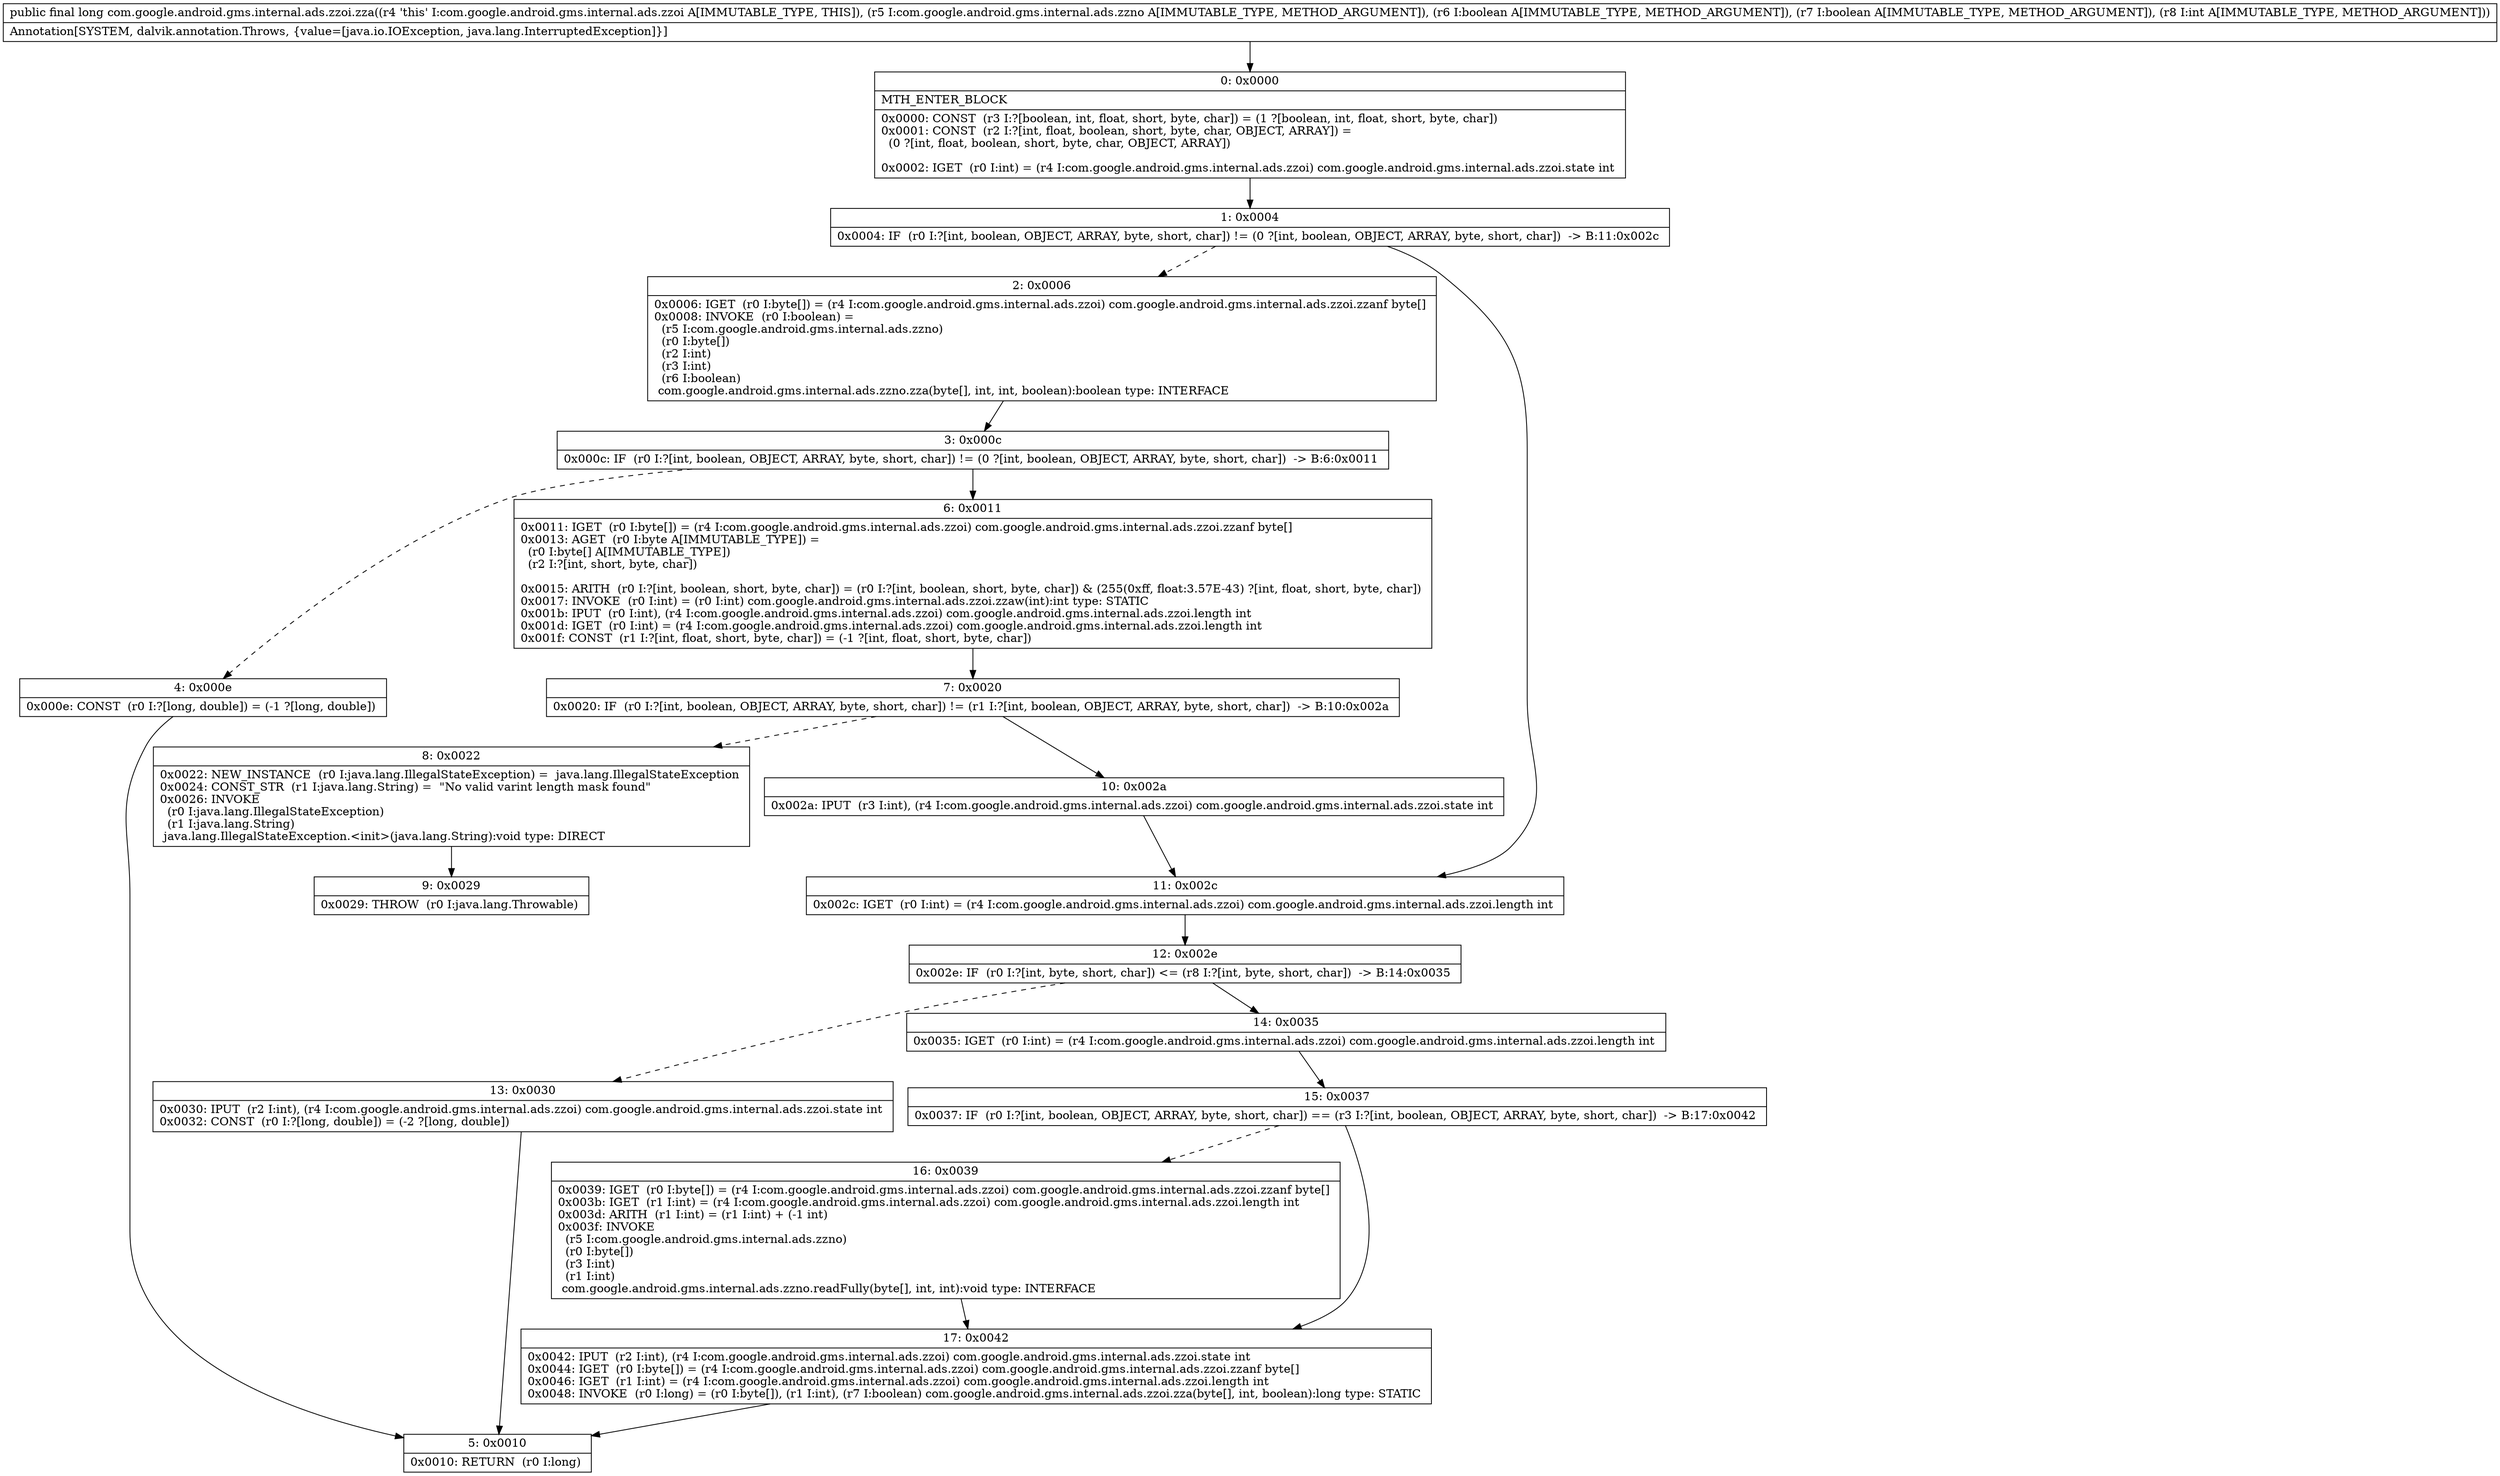 digraph "CFG forcom.google.android.gms.internal.ads.zzoi.zza(Lcom\/google\/android\/gms\/internal\/ads\/zzno;ZZI)J" {
Node_0 [shape=record,label="{0\:\ 0x0000|MTH_ENTER_BLOCK\l|0x0000: CONST  (r3 I:?[boolean, int, float, short, byte, char]) = (1 ?[boolean, int, float, short, byte, char]) \l0x0001: CONST  (r2 I:?[int, float, boolean, short, byte, char, OBJECT, ARRAY]) = \l  (0 ?[int, float, boolean, short, byte, char, OBJECT, ARRAY])\l \l0x0002: IGET  (r0 I:int) = (r4 I:com.google.android.gms.internal.ads.zzoi) com.google.android.gms.internal.ads.zzoi.state int \l}"];
Node_1 [shape=record,label="{1\:\ 0x0004|0x0004: IF  (r0 I:?[int, boolean, OBJECT, ARRAY, byte, short, char]) != (0 ?[int, boolean, OBJECT, ARRAY, byte, short, char])  \-\> B:11:0x002c \l}"];
Node_2 [shape=record,label="{2\:\ 0x0006|0x0006: IGET  (r0 I:byte[]) = (r4 I:com.google.android.gms.internal.ads.zzoi) com.google.android.gms.internal.ads.zzoi.zzanf byte[] \l0x0008: INVOKE  (r0 I:boolean) = \l  (r5 I:com.google.android.gms.internal.ads.zzno)\l  (r0 I:byte[])\l  (r2 I:int)\l  (r3 I:int)\l  (r6 I:boolean)\l com.google.android.gms.internal.ads.zzno.zza(byte[], int, int, boolean):boolean type: INTERFACE \l}"];
Node_3 [shape=record,label="{3\:\ 0x000c|0x000c: IF  (r0 I:?[int, boolean, OBJECT, ARRAY, byte, short, char]) != (0 ?[int, boolean, OBJECT, ARRAY, byte, short, char])  \-\> B:6:0x0011 \l}"];
Node_4 [shape=record,label="{4\:\ 0x000e|0x000e: CONST  (r0 I:?[long, double]) = (\-1 ?[long, double]) \l}"];
Node_5 [shape=record,label="{5\:\ 0x0010|0x0010: RETURN  (r0 I:long) \l}"];
Node_6 [shape=record,label="{6\:\ 0x0011|0x0011: IGET  (r0 I:byte[]) = (r4 I:com.google.android.gms.internal.ads.zzoi) com.google.android.gms.internal.ads.zzoi.zzanf byte[] \l0x0013: AGET  (r0 I:byte A[IMMUTABLE_TYPE]) = \l  (r0 I:byte[] A[IMMUTABLE_TYPE])\l  (r2 I:?[int, short, byte, char])\l \l0x0015: ARITH  (r0 I:?[int, boolean, short, byte, char]) = (r0 I:?[int, boolean, short, byte, char]) & (255(0xff, float:3.57E\-43) ?[int, float, short, byte, char]) \l0x0017: INVOKE  (r0 I:int) = (r0 I:int) com.google.android.gms.internal.ads.zzoi.zzaw(int):int type: STATIC \l0x001b: IPUT  (r0 I:int), (r4 I:com.google.android.gms.internal.ads.zzoi) com.google.android.gms.internal.ads.zzoi.length int \l0x001d: IGET  (r0 I:int) = (r4 I:com.google.android.gms.internal.ads.zzoi) com.google.android.gms.internal.ads.zzoi.length int \l0x001f: CONST  (r1 I:?[int, float, short, byte, char]) = (\-1 ?[int, float, short, byte, char]) \l}"];
Node_7 [shape=record,label="{7\:\ 0x0020|0x0020: IF  (r0 I:?[int, boolean, OBJECT, ARRAY, byte, short, char]) != (r1 I:?[int, boolean, OBJECT, ARRAY, byte, short, char])  \-\> B:10:0x002a \l}"];
Node_8 [shape=record,label="{8\:\ 0x0022|0x0022: NEW_INSTANCE  (r0 I:java.lang.IllegalStateException) =  java.lang.IllegalStateException \l0x0024: CONST_STR  (r1 I:java.lang.String) =  \"No valid varint length mask found\" \l0x0026: INVOKE  \l  (r0 I:java.lang.IllegalStateException)\l  (r1 I:java.lang.String)\l java.lang.IllegalStateException.\<init\>(java.lang.String):void type: DIRECT \l}"];
Node_9 [shape=record,label="{9\:\ 0x0029|0x0029: THROW  (r0 I:java.lang.Throwable) \l}"];
Node_10 [shape=record,label="{10\:\ 0x002a|0x002a: IPUT  (r3 I:int), (r4 I:com.google.android.gms.internal.ads.zzoi) com.google.android.gms.internal.ads.zzoi.state int \l}"];
Node_11 [shape=record,label="{11\:\ 0x002c|0x002c: IGET  (r0 I:int) = (r4 I:com.google.android.gms.internal.ads.zzoi) com.google.android.gms.internal.ads.zzoi.length int \l}"];
Node_12 [shape=record,label="{12\:\ 0x002e|0x002e: IF  (r0 I:?[int, byte, short, char]) \<= (r8 I:?[int, byte, short, char])  \-\> B:14:0x0035 \l}"];
Node_13 [shape=record,label="{13\:\ 0x0030|0x0030: IPUT  (r2 I:int), (r4 I:com.google.android.gms.internal.ads.zzoi) com.google.android.gms.internal.ads.zzoi.state int \l0x0032: CONST  (r0 I:?[long, double]) = (\-2 ?[long, double]) \l}"];
Node_14 [shape=record,label="{14\:\ 0x0035|0x0035: IGET  (r0 I:int) = (r4 I:com.google.android.gms.internal.ads.zzoi) com.google.android.gms.internal.ads.zzoi.length int \l}"];
Node_15 [shape=record,label="{15\:\ 0x0037|0x0037: IF  (r0 I:?[int, boolean, OBJECT, ARRAY, byte, short, char]) == (r3 I:?[int, boolean, OBJECT, ARRAY, byte, short, char])  \-\> B:17:0x0042 \l}"];
Node_16 [shape=record,label="{16\:\ 0x0039|0x0039: IGET  (r0 I:byte[]) = (r4 I:com.google.android.gms.internal.ads.zzoi) com.google.android.gms.internal.ads.zzoi.zzanf byte[] \l0x003b: IGET  (r1 I:int) = (r4 I:com.google.android.gms.internal.ads.zzoi) com.google.android.gms.internal.ads.zzoi.length int \l0x003d: ARITH  (r1 I:int) = (r1 I:int) + (\-1 int) \l0x003f: INVOKE  \l  (r5 I:com.google.android.gms.internal.ads.zzno)\l  (r0 I:byte[])\l  (r3 I:int)\l  (r1 I:int)\l com.google.android.gms.internal.ads.zzno.readFully(byte[], int, int):void type: INTERFACE \l}"];
Node_17 [shape=record,label="{17\:\ 0x0042|0x0042: IPUT  (r2 I:int), (r4 I:com.google.android.gms.internal.ads.zzoi) com.google.android.gms.internal.ads.zzoi.state int \l0x0044: IGET  (r0 I:byte[]) = (r4 I:com.google.android.gms.internal.ads.zzoi) com.google.android.gms.internal.ads.zzoi.zzanf byte[] \l0x0046: IGET  (r1 I:int) = (r4 I:com.google.android.gms.internal.ads.zzoi) com.google.android.gms.internal.ads.zzoi.length int \l0x0048: INVOKE  (r0 I:long) = (r0 I:byte[]), (r1 I:int), (r7 I:boolean) com.google.android.gms.internal.ads.zzoi.zza(byte[], int, boolean):long type: STATIC \l}"];
MethodNode[shape=record,label="{public final long com.google.android.gms.internal.ads.zzoi.zza((r4 'this' I:com.google.android.gms.internal.ads.zzoi A[IMMUTABLE_TYPE, THIS]), (r5 I:com.google.android.gms.internal.ads.zzno A[IMMUTABLE_TYPE, METHOD_ARGUMENT]), (r6 I:boolean A[IMMUTABLE_TYPE, METHOD_ARGUMENT]), (r7 I:boolean A[IMMUTABLE_TYPE, METHOD_ARGUMENT]), (r8 I:int A[IMMUTABLE_TYPE, METHOD_ARGUMENT]))  | Annotation[SYSTEM, dalvik.annotation.Throws, \{value=[java.io.IOException, java.lang.InterruptedException]\}]\l}"];
MethodNode -> Node_0;
Node_0 -> Node_1;
Node_1 -> Node_2[style=dashed];
Node_1 -> Node_11;
Node_2 -> Node_3;
Node_3 -> Node_4[style=dashed];
Node_3 -> Node_6;
Node_4 -> Node_5;
Node_6 -> Node_7;
Node_7 -> Node_8[style=dashed];
Node_7 -> Node_10;
Node_8 -> Node_9;
Node_10 -> Node_11;
Node_11 -> Node_12;
Node_12 -> Node_13[style=dashed];
Node_12 -> Node_14;
Node_13 -> Node_5;
Node_14 -> Node_15;
Node_15 -> Node_16[style=dashed];
Node_15 -> Node_17;
Node_16 -> Node_17;
Node_17 -> Node_5;
}

